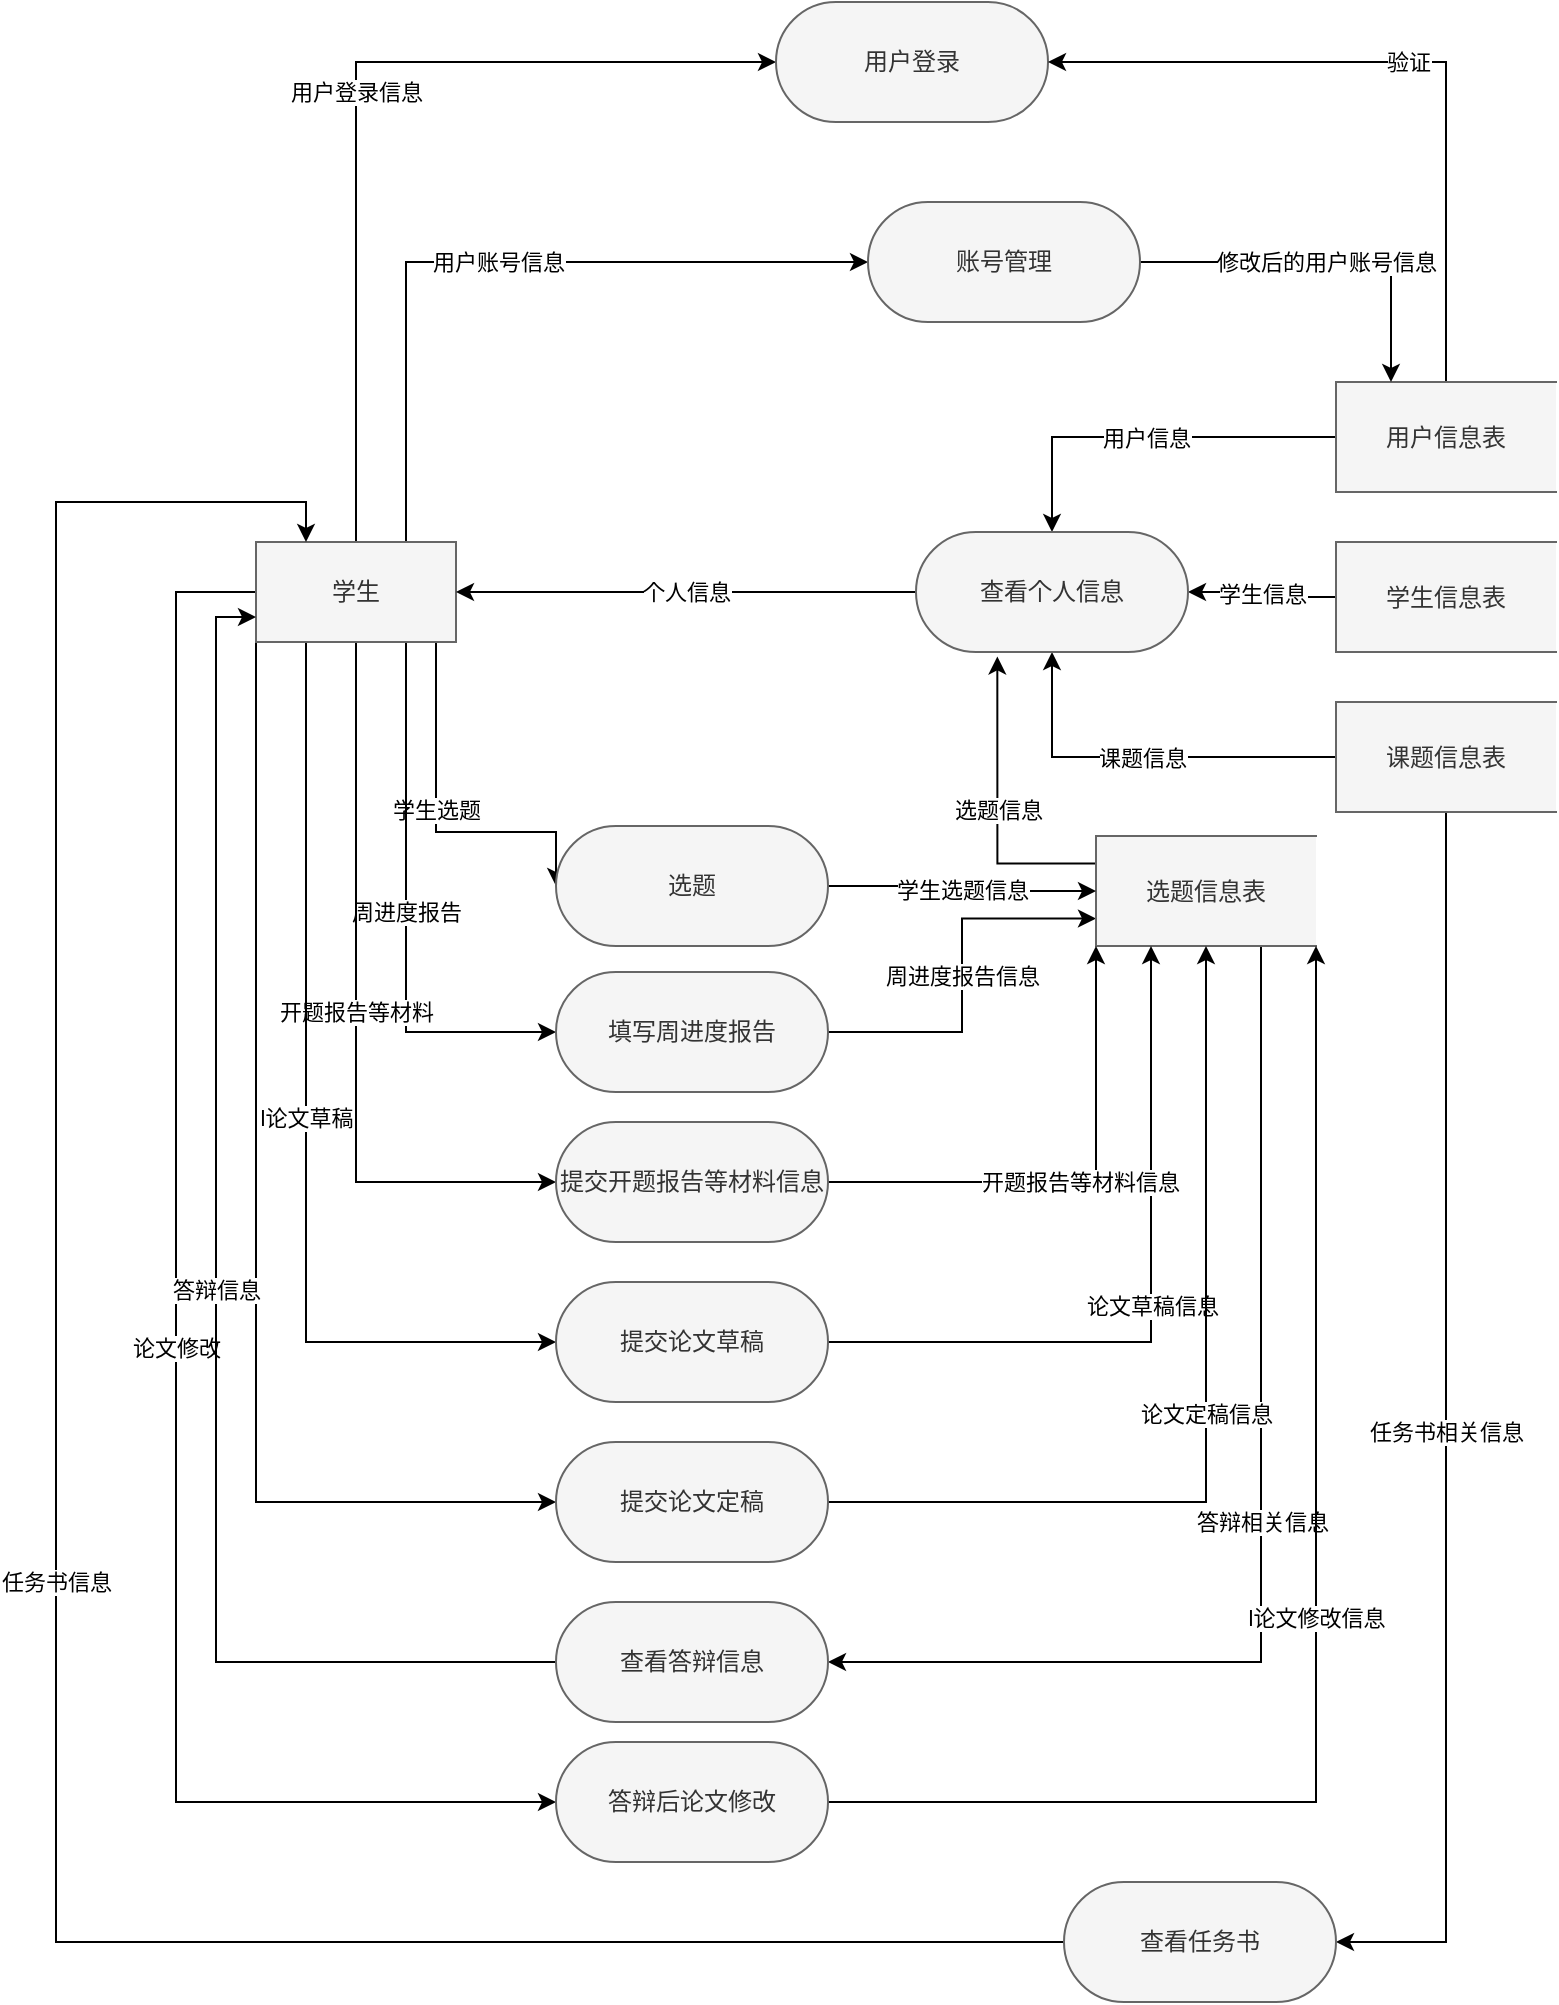 <mxfile version="21.2.1" type="device">
  <diagram name="第 1 页" id="Rfhtg79SOh8lw-rNDW9a">
    <mxGraphModel dx="2037" dy="1630" grid="1" gridSize="10" guides="1" tooltips="1" connect="1" arrows="1" fold="1" page="1" pageScale="1" pageWidth="827" pageHeight="1169" math="0" shadow="0">
      <root>
        <mxCell id="0" />
        <mxCell id="1" parent="0" />
        <mxCell id="D6v-mMEq7YlSUzDh3Wkb-28" value="用户登录信息" style="edgeStyle=orthogonalEdgeStyle;rounded=0;orthogonalLoop=1;jettySize=auto;html=1;exitX=0.5;exitY=0;exitDx=0;exitDy=0;entryX=0;entryY=0.5;entryDx=0;entryDy=0;entryPerimeter=0;" edge="1" parent="1" source="D6v-mMEq7YlSUzDh3Wkb-2" target="D6v-mMEq7YlSUzDh3Wkb-4">
          <mxGeometry relative="1" as="geometry" />
        </mxCell>
        <mxCell id="D6v-mMEq7YlSUzDh3Wkb-41" value="用户账号信息" style="edgeStyle=orthogonalEdgeStyle;rounded=0;orthogonalLoop=1;jettySize=auto;html=1;exitX=0.75;exitY=0;exitDx=0;exitDy=0;entryX=0;entryY=0.5;entryDx=0;entryDy=0;entryPerimeter=0;" edge="1" parent="1" source="D6v-mMEq7YlSUzDh3Wkb-2" target="D6v-mMEq7YlSUzDh3Wkb-39">
          <mxGeometry relative="1" as="geometry" />
        </mxCell>
        <mxCell id="D6v-mMEq7YlSUzDh3Wkb-53" value="学生选题" style="edgeStyle=orthogonalEdgeStyle;rounded=0;orthogonalLoop=1;jettySize=auto;html=1;exitX=0.75;exitY=1;exitDx=0;exitDy=0;entryX=0;entryY=0.5;entryDx=0;entryDy=0;entryPerimeter=0;" edge="1" parent="1" source="D6v-mMEq7YlSUzDh3Wkb-2" target="D6v-mMEq7YlSUzDh3Wkb-52">
          <mxGeometry relative="1" as="geometry">
            <Array as="points">
              <mxPoint x="130" y="460" />
              <mxPoint x="130" y="555" />
            </Array>
          </mxGeometry>
        </mxCell>
        <mxCell id="D6v-mMEq7YlSUzDh3Wkb-57" value="周进度报告" style="edgeStyle=orthogonalEdgeStyle;rounded=0;orthogonalLoop=1;jettySize=auto;html=1;exitX=0.75;exitY=1;exitDx=0;exitDy=0;entryX=0;entryY=0.5;entryDx=0;entryDy=0;entryPerimeter=0;" edge="1" parent="1" source="D6v-mMEq7YlSUzDh3Wkb-2" target="D6v-mMEq7YlSUzDh3Wkb-50">
          <mxGeometry relative="1" as="geometry" />
        </mxCell>
        <mxCell id="D6v-mMEq7YlSUzDh3Wkb-82" value="开题报告等材料" style="edgeStyle=orthogonalEdgeStyle;rounded=0;orthogonalLoop=1;jettySize=auto;html=1;exitX=0.5;exitY=1;exitDx=0;exitDy=0;entryX=0;entryY=0.5;entryDx=0;entryDy=0;entryPerimeter=0;" edge="1" parent="1" source="D6v-mMEq7YlSUzDh3Wkb-2" target="D6v-mMEq7YlSUzDh3Wkb-72">
          <mxGeometry relative="1" as="geometry" />
        </mxCell>
        <mxCell id="D6v-mMEq7YlSUzDh3Wkb-83" value="l论文草稿" style="edgeStyle=orthogonalEdgeStyle;rounded=0;orthogonalLoop=1;jettySize=auto;html=1;exitX=0.25;exitY=1;exitDx=0;exitDy=0;entryX=0;entryY=0.5;entryDx=0;entryDy=0;entryPerimeter=0;" edge="1" parent="1" source="D6v-mMEq7YlSUzDh3Wkb-2" target="D6v-mMEq7YlSUzDh3Wkb-61">
          <mxGeometry relative="1" as="geometry" />
        </mxCell>
        <mxCell id="D6v-mMEq7YlSUzDh3Wkb-85" style="edgeStyle=orthogonalEdgeStyle;rounded=0;orthogonalLoop=1;jettySize=auto;html=1;exitX=0;exitY=1;exitDx=0;exitDy=0;entryX=0;entryY=0.5;entryDx=0;entryDy=0;entryPerimeter=0;" edge="1" parent="1" source="D6v-mMEq7YlSUzDh3Wkb-2" target="D6v-mMEq7YlSUzDh3Wkb-62">
          <mxGeometry relative="1" as="geometry" />
        </mxCell>
        <mxCell id="D6v-mMEq7YlSUzDh3Wkb-91" value="论文修改" style="edgeStyle=orthogonalEdgeStyle;rounded=0;orthogonalLoop=1;jettySize=auto;html=1;exitX=0;exitY=0.5;exitDx=0;exitDy=0;entryX=0;entryY=0.5;entryDx=0;entryDy=0;entryPerimeter=0;" edge="1" parent="1" source="D6v-mMEq7YlSUzDh3Wkb-2" target="D6v-mMEq7YlSUzDh3Wkb-65">
          <mxGeometry relative="1" as="geometry">
            <Array as="points">
              <mxPoint y="435" />
              <mxPoint y="1040" />
            </Array>
          </mxGeometry>
        </mxCell>
        <mxCell id="D6v-mMEq7YlSUzDh3Wkb-2" value="学生" style="html=1;dashed=0;whiteSpace=wrap;fillColor=#f5f5f5;fontColor=#333333;strokeColor=#666666;" vertex="1" parent="1">
          <mxGeometry x="40" y="410" width="100" height="50" as="geometry" />
        </mxCell>
        <mxCell id="D6v-mMEq7YlSUzDh3Wkb-4" value="用户登录" style="html=1;dashed=0;whiteSpace=wrap;shape=mxgraph.dfd.start;fillColor=#f5f5f5;fontColor=#333333;strokeColor=#666666;" vertex="1" parent="1">
          <mxGeometry x="300" y="140" width="136" height="60" as="geometry" />
        </mxCell>
        <mxCell id="D6v-mMEq7YlSUzDh3Wkb-6" value="验证" style="edgeStyle=orthogonalEdgeStyle;rounded=0;orthogonalLoop=1;jettySize=auto;html=1;exitX=0.5;exitY=0;exitDx=0;exitDy=0;entryX=1;entryY=0.5;entryDx=0;entryDy=0;entryPerimeter=0;" edge="1" parent="1" source="D6v-mMEq7YlSUzDh3Wkb-7" target="D6v-mMEq7YlSUzDh3Wkb-4">
          <mxGeometry relative="1" as="geometry" />
        </mxCell>
        <mxCell id="D6v-mMEq7YlSUzDh3Wkb-31" value="用户信息" style="edgeStyle=orthogonalEdgeStyle;rounded=0;orthogonalLoop=1;jettySize=auto;html=1;" edge="1" parent="1" source="D6v-mMEq7YlSUzDh3Wkb-7" target="D6v-mMEq7YlSUzDh3Wkb-30">
          <mxGeometry relative="1" as="geometry" />
        </mxCell>
        <mxCell id="D6v-mMEq7YlSUzDh3Wkb-7" value="用户信息表" style="html=1;dashed=0;whiteSpace=wrap;shape=partialRectangle;right=0;fillColor=#f5f5f5;fontColor=#333333;strokeColor=#666666;" vertex="1" parent="1">
          <mxGeometry x="580" y="330" width="110" height="55" as="geometry" />
        </mxCell>
        <mxCell id="D6v-mMEq7YlSUzDh3Wkb-33" value="学生信息" style="edgeStyle=orthogonalEdgeStyle;rounded=0;orthogonalLoop=1;jettySize=auto;html=1;exitX=0;exitY=0.5;exitDx=0;exitDy=0;entryX=1;entryY=0.5;entryDx=0;entryDy=0;entryPerimeter=0;" edge="1" parent="1" source="D6v-mMEq7YlSUzDh3Wkb-19" target="D6v-mMEq7YlSUzDh3Wkb-30">
          <mxGeometry relative="1" as="geometry" />
        </mxCell>
        <mxCell id="D6v-mMEq7YlSUzDh3Wkb-19" value="学生信息表" style="html=1;dashed=0;whiteSpace=wrap;shape=partialRectangle;right=0;fillColor=#f5f5f5;fontColor=#333333;strokeColor=#666666;" vertex="1" parent="1">
          <mxGeometry x="580" y="410" width="110" height="55" as="geometry" />
        </mxCell>
        <mxCell id="D6v-mMEq7YlSUzDh3Wkb-35" value="课题信息" style="edgeStyle=orthogonalEdgeStyle;rounded=0;orthogonalLoop=1;jettySize=auto;html=1;exitX=0;exitY=0.5;exitDx=0;exitDy=0;entryX=0.5;entryY=0.5;entryDx=0;entryDy=30;entryPerimeter=0;" edge="1" parent="1" source="D6v-mMEq7YlSUzDh3Wkb-26" target="D6v-mMEq7YlSUzDh3Wkb-30">
          <mxGeometry relative="1" as="geometry">
            <mxPoint x="390" y="470" as="targetPoint" />
          </mxGeometry>
        </mxCell>
        <mxCell id="D6v-mMEq7YlSUzDh3Wkb-45" value="任务书相关信息" style="edgeStyle=orthogonalEdgeStyle;rounded=0;orthogonalLoop=1;jettySize=auto;html=1;exitX=0.5;exitY=1;exitDx=0;exitDy=0;entryX=1;entryY=0.5;entryDx=0;entryDy=0;entryPerimeter=0;" edge="1" parent="1" source="D6v-mMEq7YlSUzDh3Wkb-26" target="D6v-mMEq7YlSUzDh3Wkb-44">
          <mxGeometry relative="1" as="geometry" />
        </mxCell>
        <mxCell id="D6v-mMEq7YlSUzDh3Wkb-26" value="课题信息表" style="html=1;dashed=0;whiteSpace=wrap;shape=partialRectangle;right=0;fillColor=#f5f5f5;fontColor=#333333;strokeColor=#666666;" vertex="1" parent="1">
          <mxGeometry x="580" y="490" width="110" height="55" as="geometry" />
        </mxCell>
        <mxCell id="D6v-mMEq7YlSUzDh3Wkb-37" value="个人信息" style="edgeStyle=orthogonalEdgeStyle;rounded=0;orthogonalLoop=1;jettySize=auto;html=1;exitX=0;exitY=0.5;exitDx=0;exitDy=0;exitPerimeter=0;entryX=1;entryY=0.5;entryDx=0;entryDy=0;" edge="1" parent="1" source="D6v-mMEq7YlSUzDh3Wkb-30" target="D6v-mMEq7YlSUzDh3Wkb-2">
          <mxGeometry relative="1" as="geometry" />
        </mxCell>
        <mxCell id="D6v-mMEq7YlSUzDh3Wkb-30" value="查看个人信息" style="html=1;dashed=0;whiteSpace=wrap;shape=mxgraph.dfd.start;fillColor=#f5f5f5;fontColor=#333333;strokeColor=#666666;" vertex="1" parent="1">
          <mxGeometry x="370" y="405" width="136" height="60" as="geometry" />
        </mxCell>
        <mxCell id="D6v-mMEq7YlSUzDh3Wkb-42" value="修改后的用户账号信息" style="edgeStyle=orthogonalEdgeStyle;rounded=0;orthogonalLoop=1;jettySize=auto;html=1;exitX=1;exitY=0.5;exitDx=0;exitDy=0;exitPerimeter=0;entryX=0.25;entryY=0;entryDx=0;entryDy=0;" edge="1" parent="1" source="D6v-mMEq7YlSUzDh3Wkb-39" target="D6v-mMEq7YlSUzDh3Wkb-7">
          <mxGeometry relative="1" as="geometry" />
        </mxCell>
        <mxCell id="D6v-mMEq7YlSUzDh3Wkb-39" value="账号管理" style="html=1;dashed=0;whiteSpace=wrap;shape=mxgraph.dfd.start;fillColor=#f5f5f5;fontColor=#333333;strokeColor=#666666;" vertex="1" parent="1">
          <mxGeometry x="346" y="240" width="136" height="60" as="geometry" />
        </mxCell>
        <mxCell id="D6v-mMEq7YlSUzDh3Wkb-98" value="任务书信息" style="edgeStyle=orthogonalEdgeStyle;rounded=0;orthogonalLoop=1;jettySize=auto;html=1;exitX=0;exitY=0.5;exitDx=0;exitDy=0;exitPerimeter=0;entryX=0.25;entryY=0;entryDx=0;entryDy=0;" edge="1" parent="1" source="D6v-mMEq7YlSUzDh3Wkb-44" target="D6v-mMEq7YlSUzDh3Wkb-2">
          <mxGeometry relative="1" as="geometry">
            <Array as="points">
              <mxPoint x="-60" y="1110" />
              <mxPoint x="-60" y="390" />
              <mxPoint x="65" y="390" />
            </Array>
          </mxGeometry>
        </mxCell>
        <mxCell id="D6v-mMEq7YlSUzDh3Wkb-44" value="查看任务书" style="html=1;dashed=0;whiteSpace=wrap;shape=mxgraph.dfd.start;fillColor=#f5f5f5;fontColor=#333333;strokeColor=#666666;" vertex="1" parent="1">
          <mxGeometry x="444" y="1080" width="136" height="60" as="geometry" />
        </mxCell>
        <mxCell id="D6v-mMEq7YlSUzDh3Wkb-81" value="周进度报告信息" style="edgeStyle=orthogonalEdgeStyle;rounded=0;orthogonalLoop=1;jettySize=auto;html=1;exitX=1;exitY=0.5;exitDx=0;exitDy=0;exitPerimeter=0;entryX=0;entryY=0.75;entryDx=0;entryDy=0;" edge="1" parent="1" source="D6v-mMEq7YlSUzDh3Wkb-50" target="D6v-mMEq7YlSUzDh3Wkb-51">
          <mxGeometry relative="1" as="geometry" />
        </mxCell>
        <mxCell id="D6v-mMEq7YlSUzDh3Wkb-50" value="填写周进度报告" style="html=1;dashed=0;whiteSpace=wrap;shape=mxgraph.dfd.start;fillColor=#f5f5f5;fontColor=#333333;strokeColor=#666666;" vertex="1" parent="1">
          <mxGeometry x="190" y="625" width="136" height="60" as="geometry" />
        </mxCell>
        <mxCell id="D6v-mMEq7YlSUzDh3Wkb-78" value="选题信息" style="edgeStyle=orthogonalEdgeStyle;rounded=0;orthogonalLoop=1;jettySize=auto;html=1;exitX=0;exitY=0.25;exitDx=0;exitDy=0;entryX=0.299;entryY=1.037;entryDx=0;entryDy=0;entryPerimeter=0;" edge="1" parent="1" source="D6v-mMEq7YlSUzDh3Wkb-51" target="D6v-mMEq7YlSUzDh3Wkb-30">
          <mxGeometry relative="1" as="geometry" />
        </mxCell>
        <mxCell id="D6v-mMEq7YlSUzDh3Wkb-89" value="答辩相关信息" style="edgeStyle=orthogonalEdgeStyle;rounded=0;orthogonalLoop=1;jettySize=auto;html=1;exitX=0.75;exitY=1;exitDx=0;exitDy=0;entryX=1;entryY=0.5;entryDx=0;entryDy=0;entryPerimeter=0;" edge="1" parent="1" source="D6v-mMEq7YlSUzDh3Wkb-51" target="D6v-mMEq7YlSUzDh3Wkb-63">
          <mxGeometry relative="1" as="geometry" />
        </mxCell>
        <mxCell id="D6v-mMEq7YlSUzDh3Wkb-51" value="选题信息表" style="html=1;dashed=0;whiteSpace=wrap;shape=partialRectangle;right=0;fillColor=#f5f5f5;fontColor=#333333;strokeColor=#666666;" vertex="1" parent="1">
          <mxGeometry x="460" y="557" width="110" height="55" as="geometry" />
        </mxCell>
        <mxCell id="D6v-mMEq7YlSUzDh3Wkb-79" value="学生选题信息" style="edgeStyle=orthogonalEdgeStyle;rounded=0;orthogonalLoop=1;jettySize=auto;html=1;exitX=1;exitY=0.5;exitDx=0;exitDy=0;exitPerimeter=0;" edge="1" parent="1" source="D6v-mMEq7YlSUzDh3Wkb-52" target="D6v-mMEq7YlSUzDh3Wkb-51">
          <mxGeometry relative="1" as="geometry" />
        </mxCell>
        <mxCell id="D6v-mMEq7YlSUzDh3Wkb-52" value="选题" style="html=1;dashed=0;whiteSpace=wrap;shape=mxgraph.dfd.start;fillColor=#f5f5f5;fontColor=#333333;strokeColor=#666666;" vertex="1" parent="1">
          <mxGeometry x="190" y="552" width="136" height="60" as="geometry" />
        </mxCell>
        <mxCell id="D6v-mMEq7YlSUzDh3Wkb-84" value="论文草稿信息" style="edgeStyle=orthogonalEdgeStyle;rounded=0;orthogonalLoop=1;jettySize=auto;html=1;exitX=1;exitY=0.5;exitDx=0;exitDy=0;exitPerimeter=0;entryX=0.25;entryY=1;entryDx=0;entryDy=0;" edge="1" parent="1" source="D6v-mMEq7YlSUzDh3Wkb-61" target="D6v-mMEq7YlSUzDh3Wkb-51">
          <mxGeometry relative="1" as="geometry" />
        </mxCell>
        <mxCell id="D6v-mMEq7YlSUzDh3Wkb-61" value="提交论文草稿" style="html=1;dashed=0;whiteSpace=wrap;shape=mxgraph.dfd.start;fillColor=#f5f5f5;fontColor=#333333;strokeColor=#666666;" vertex="1" parent="1">
          <mxGeometry x="190" y="780" width="136" height="60" as="geometry" />
        </mxCell>
        <mxCell id="D6v-mMEq7YlSUzDh3Wkb-86" value="论文定稿信息" style="edgeStyle=orthogonalEdgeStyle;rounded=0;orthogonalLoop=1;jettySize=auto;html=1;exitX=1;exitY=0.5;exitDx=0;exitDy=0;exitPerimeter=0;entryX=0.5;entryY=1;entryDx=0;entryDy=0;" edge="1" parent="1" source="D6v-mMEq7YlSUzDh3Wkb-62" target="D6v-mMEq7YlSUzDh3Wkb-51">
          <mxGeometry relative="1" as="geometry" />
        </mxCell>
        <mxCell id="D6v-mMEq7YlSUzDh3Wkb-62" value="提交论文定稿" style="html=1;dashed=0;whiteSpace=wrap;shape=mxgraph.dfd.start;fillColor=#f5f5f5;fontColor=#333333;strokeColor=#666666;" vertex="1" parent="1">
          <mxGeometry x="190" y="860" width="136" height="60" as="geometry" />
        </mxCell>
        <mxCell id="D6v-mMEq7YlSUzDh3Wkb-90" value="答辩信息" style="edgeStyle=orthogonalEdgeStyle;rounded=0;orthogonalLoop=1;jettySize=auto;html=1;exitX=0;exitY=0.5;exitDx=0;exitDy=0;exitPerimeter=0;entryX=0;entryY=0.75;entryDx=0;entryDy=0;" edge="1" parent="1" source="D6v-mMEq7YlSUzDh3Wkb-63" target="D6v-mMEq7YlSUzDh3Wkb-2">
          <mxGeometry relative="1" as="geometry" />
        </mxCell>
        <mxCell id="D6v-mMEq7YlSUzDh3Wkb-63" value="查看答辩信息" style="html=1;dashed=0;whiteSpace=wrap;shape=mxgraph.dfd.start;fillColor=#f5f5f5;fontColor=#333333;strokeColor=#666666;" vertex="1" parent="1">
          <mxGeometry x="190" y="940" width="136" height="60" as="geometry" />
        </mxCell>
        <mxCell id="D6v-mMEq7YlSUzDh3Wkb-92" value="l论文修改信息" style="edgeStyle=orthogonalEdgeStyle;rounded=0;orthogonalLoop=1;jettySize=auto;html=1;exitX=1;exitY=0.5;exitDx=0;exitDy=0;exitPerimeter=0;entryX=1;entryY=1;entryDx=0;entryDy=0;" edge="1" parent="1" source="D6v-mMEq7YlSUzDh3Wkb-65" target="D6v-mMEq7YlSUzDh3Wkb-51">
          <mxGeometry relative="1" as="geometry" />
        </mxCell>
        <mxCell id="D6v-mMEq7YlSUzDh3Wkb-65" value="答辩后论文修改" style="html=1;dashed=0;whiteSpace=wrap;shape=mxgraph.dfd.start;fillColor=#f5f5f5;fontColor=#333333;strokeColor=#666666;" vertex="1" parent="1">
          <mxGeometry x="190" y="1010" width="136" height="60" as="geometry" />
        </mxCell>
        <mxCell id="D6v-mMEq7YlSUzDh3Wkb-73" value="开题报告等材料信息" style="edgeStyle=orthogonalEdgeStyle;rounded=0;orthogonalLoop=1;jettySize=auto;html=1;exitX=1;exitY=0.5;exitDx=0;exitDy=0;exitPerimeter=0;entryX=0;entryY=1;entryDx=0;entryDy=0;" edge="1" parent="1" source="D6v-mMEq7YlSUzDh3Wkb-72" target="D6v-mMEq7YlSUzDh3Wkb-51">
          <mxGeometry relative="1" as="geometry" />
        </mxCell>
        <mxCell id="D6v-mMEq7YlSUzDh3Wkb-72" value="提交开题报告等材料信息" style="html=1;dashed=0;whiteSpace=wrap;shape=mxgraph.dfd.start;fillColor=#f5f5f5;fontColor=#333333;strokeColor=#666666;" vertex="1" parent="1">
          <mxGeometry x="190" y="700" width="136" height="60" as="geometry" />
        </mxCell>
      </root>
    </mxGraphModel>
  </diagram>
</mxfile>
